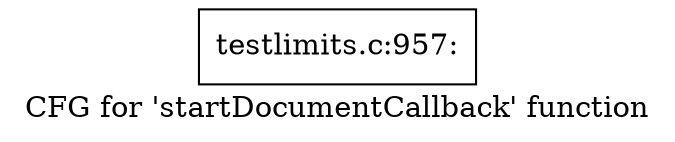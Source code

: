 digraph "CFG for 'startDocumentCallback' function" {
	label="CFG for 'startDocumentCallback' function";

	Node0x4c0e720 [shape=record,label="{testlimits.c:957:}"];
}
